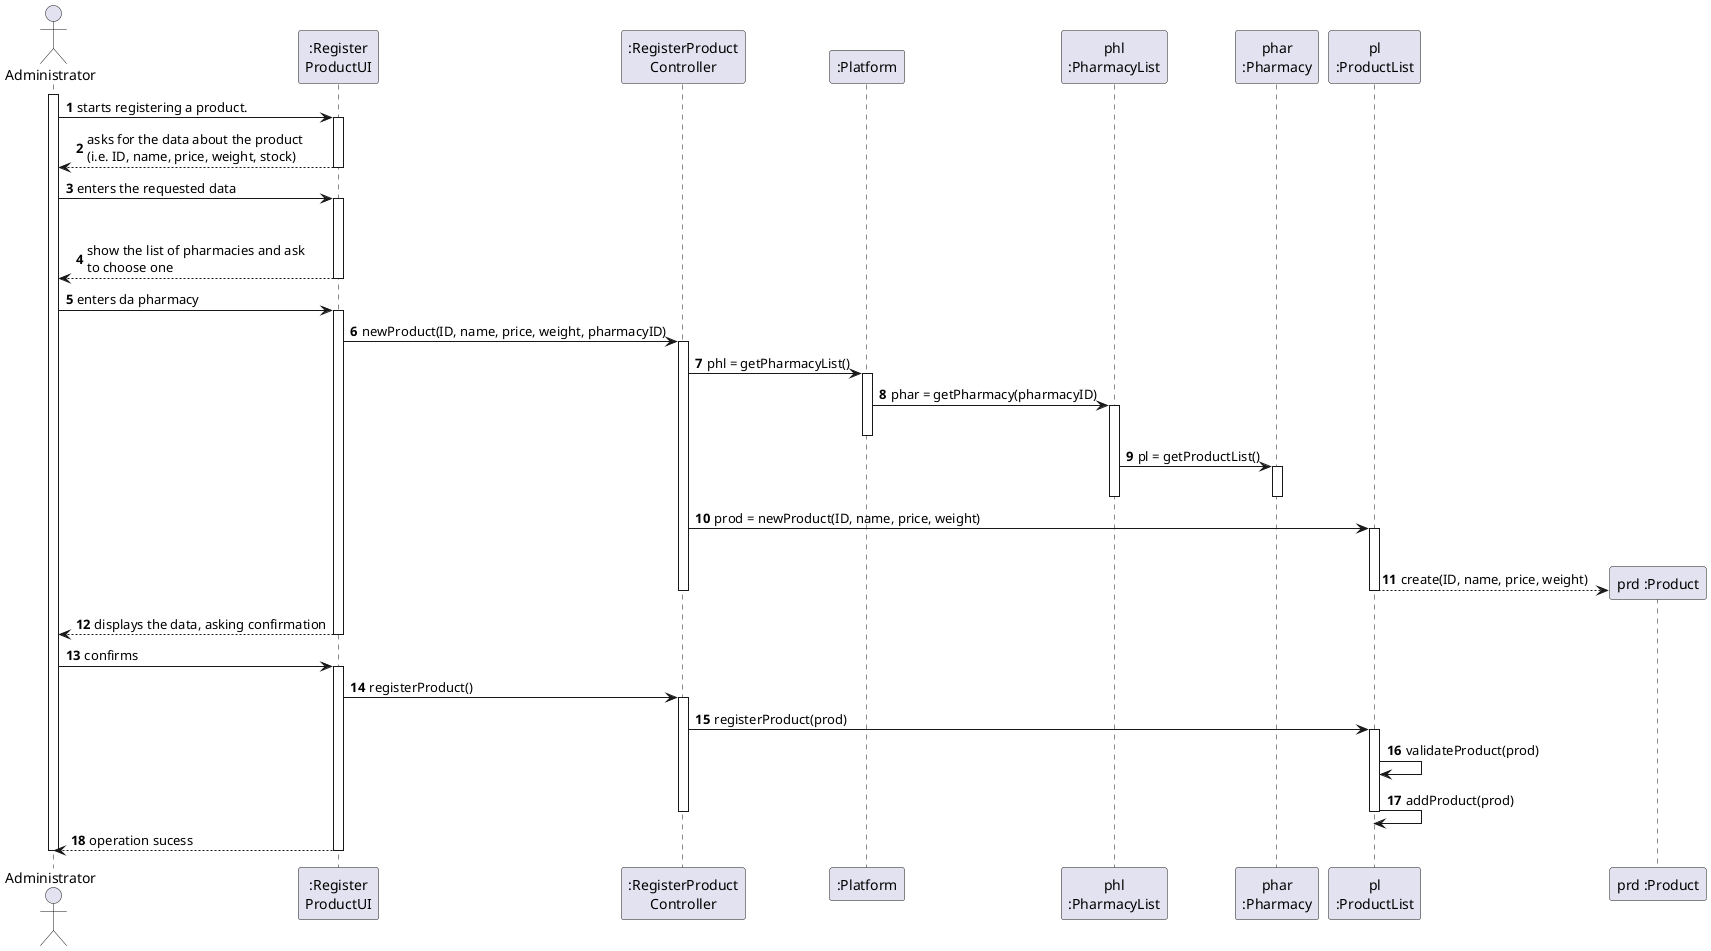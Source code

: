 @startuml
autonumber

actor "Administrator" as UNR
participant ":Register\nProductUI" as UI
participant ":RegisterProduct\nController" as CTRL
participant ":Platform" as PLAT
participant "phl\n:PharmacyList" as PHARL
participant "phar\n:Pharmacy" as PHAR
participant "pl\n:ProductList" as LPROD
participant "prd :Product" as PRD


activate UNR
UNR -> UI : starts registering a product.
activate UI
UI --> UNR : asks for the data about the product \n(i.e. ID, name, price, weight, stock)
deactivate UI

UNR -> UI : enters the requested data
activate UI

deactivate CTRL
UI --> UNR : show the list of pharmacies and ask\nto choose one
deactivate UI

UNR -> UI : enters da pharmacy
activate UI

UI -> CTRL : newProduct(ID, name, price, weight, pharmacyID)
activate CTRL

CTRL -> PLAT: phl = getPharmacyList()
activate PLAT

PLAT -> PHARL: phar = getPharmacy(pharmacyID)
activate PHARL
deactivate PLAT

PHARL -> PHAR: pl = getProductList()
activate PHAR
deactivate PHAR
deactivate PHARL

CTRL -> LPROD: prod = newProduct(ID, name, price, weight)
activate LPROD
deactivate PHAR

LPROD --> PRD** : create(ID, name, price, weight)
deactivate LPROD

deactivate CTRL
UI --> UNR : displays the data, asking confirmation
deactivate UI

UNR -> UI : confirms
activate UI

UI -> CTRL: registerProduct()
activate CTRL
CTRL -> LPROD: registerProduct(prod)
activate LPROD

LPROD -> LPROD: validateProduct(prod)
LPROD -> LPROD: addProduct(prod)
deactivate LPROD

deactivate CTRL
UI --> UNR : operation sucess
deactivate UI

deactivate UNR
@enduml
